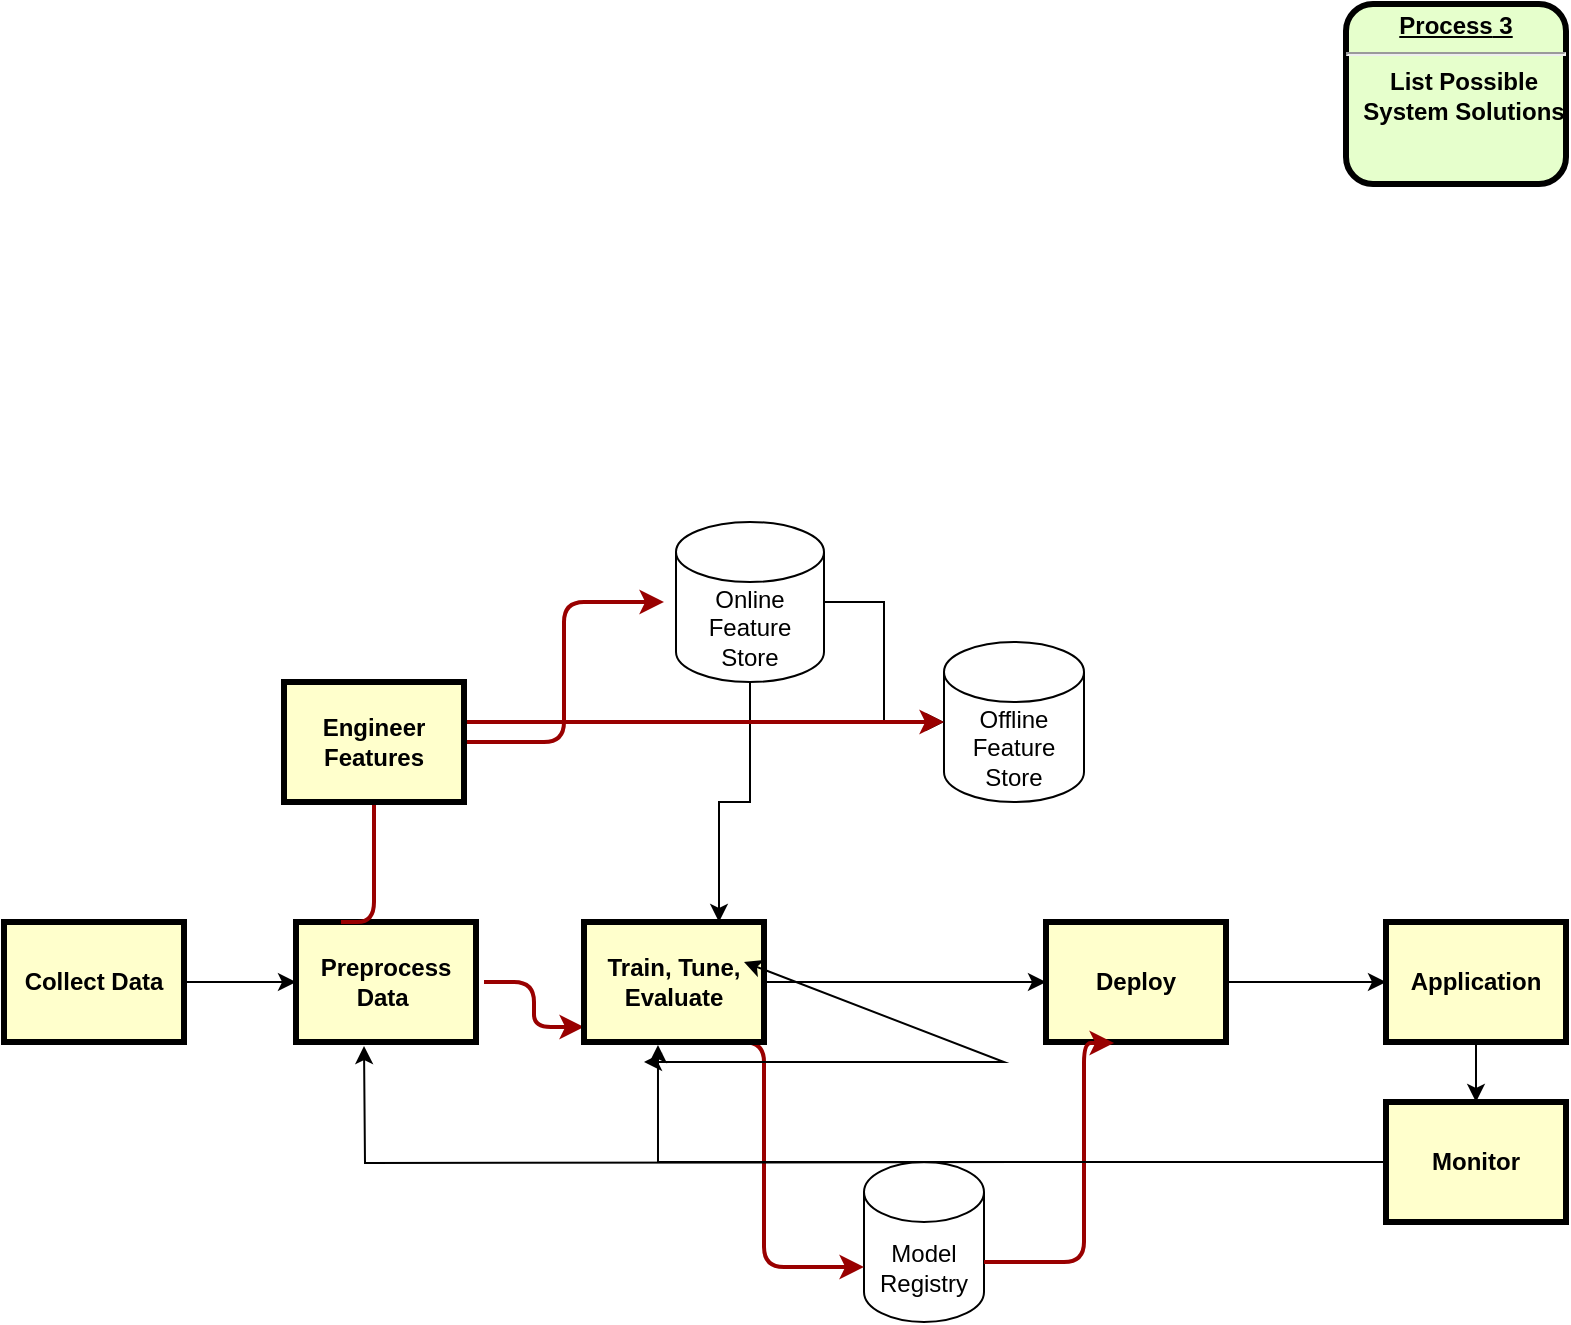 <mxfile version="21.0.8" type="github">
  <diagram name="Page-1" id="c7558073-3199-34d8-9f00-42111426c3f3">
    <mxGraphModel dx="937" dy="635" grid="1" gridSize="10" guides="1" tooltips="1" connect="1" arrows="1" fold="1" page="1" pageScale="1" pageWidth="826" pageHeight="1169" background="none" math="0" shadow="0">
      <root>
        <mxCell id="0" />
        <mxCell id="1" parent="0" />
        <mxCell id="7" value="&lt;p style=&quot;margin: 0px; margin-top: 4px; text-align: center; text-decoration: underline;&quot;&gt;&lt;strong&gt;&lt;strong&gt;Process&lt;/strong&gt; 3&lt;br /&gt;&lt;/strong&gt;&lt;/p&gt;&lt;hr /&gt;&lt;p style=&quot;margin: 0px; margin-left: 8px;&quot;&gt;List Possible&lt;/p&gt;&lt;p style=&quot;margin: 0px; margin-left: 8px;&quot;&gt;System Solutions&lt;/p&gt;" style="verticalAlign=middle;align=center;overflow=fill;fontSize=12;fontFamily=Helvetica;html=1;rounded=1;fontStyle=1;strokeWidth=3;fillColor=#E6FFCC" parent="1" vertex="1">
          <mxGeometry x="681" y="371" width="110" height="90" as="geometry" />
        </mxCell>
        <mxCell id="VCfCneUQsbQWeTSMTpL6-111" value="" style="edgeStyle=orthogonalEdgeStyle;rounded=0;orthogonalLoop=1;jettySize=auto;html=1;" edge="1" parent="1" source="VCfCneUQsbQWeTSMTpL6-96" target="VCfCneUQsbQWeTSMTpL6-97">
          <mxGeometry relative="1" as="geometry" />
        </mxCell>
        <mxCell id="VCfCneUQsbQWeTSMTpL6-96" value="Collect Data" style="whiteSpace=wrap;align=center;verticalAlign=middle;fontStyle=1;strokeWidth=3;fillColor=#FFFFCC" vertex="1" parent="1">
          <mxGeometry x="10.0" y="830" width="90" height="60" as="geometry" />
        </mxCell>
        <mxCell id="VCfCneUQsbQWeTSMTpL6-97" value="Preprocess Data " style="whiteSpace=wrap;align=center;verticalAlign=middle;fontStyle=1;strokeWidth=3;fillColor=#FFFFCC" vertex="1" parent="1">
          <mxGeometry x="156.0" y="830" width="90" height="60" as="geometry" />
        </mxCell>
        <mxCell id="VCfCneUQsbQWeTSMTpL6-120" value="" style="edgeStyle=orthogonalEdgeStyle;rounded=0;orthogonalLoop=1;jettySize=auto;html=1;" edge="1" parent="1" source="VCfCneUQsbQWeTSMTpL6-100" target="VCfCneUQsbQWeTSMTpL6-117">
          <mxGeometry relative="1" as="geometry" />
        </mxCell>
        <mxCell id="VCfCneUQsbQWeTSMTpL6-100" value="Deploy" style="whiteSpace=wrap;align=center;verticalAlign=middle;fontStyle=1;strokeWidth=3;fillColor=#FFFFCC" vertex="1" parent="1">
          <mxGeometry x="531" y="830" width="90" height="60" as="geometry" />
        </mxCell>
        <mxCell id="VCfCneUQsbQWeTSMTpL6-122" value="" style="edgeStyle=orthogonalEdgeStyle;rounded=0;orthogonalLoop=1;jettySize=auto;html=1;entryX=0.75;entryY=0;entryDx=0;entryDy=0;" edge="1" parent="1" source="VCfCneUQsbQWeTSMTpL6-102" target="VCfCneUQsbQWeTSMTpL6-99">
          <mxGeometry relative="1" as="geometry" />
        </mxCell>
        <mxCell id="VCfCneUQsbQWeTSMTpL6-123" value="" style="edgeStyle=orthogonalEdgeStyle;rounded=0;orthogonalLoop=1;jettySize=auto;html=1;" edge="1" parent="1" source="VCfCneUQsbQWeTSMTpL6-102" target="VCfCneUQsbQWeTSMTpL6-103">
          <mxGeometry relative="1" as="geometry" />
        </mxCell>
        <mxCell id="VCfCneUQsbQWeTSMTpL6-102" value="Online Feature Store" style="shape=cylinder3;whiteSpace=wrap;html=1;boundedLbl=1;backgroundOutline=1;size=15;" vertex="1" parent="1">
          <mxGeometry x="346" y="630" width="74" height="80" as="geometry" />
        </mxCell>
        <mxCell id="VCfCneUQsbQWeTSMTpL6-103" value="Offline Feature Store" style="shape=cylinder3;whiteSpace=wrap;html=1;boundedLbl=1;backgroundOutline=1;size=15;" vertex="1" parent="1">
          <mxGeometry x="480" y="690" width="70" height="80" as="geometry" />
        </mxCell>
        <mxCell id="VCfCneUQsbQWeTSMTpL6-105" value="" style="edgeStyle=elbowEdgeStyle;elbow=horizontal;strokeColor=#990000;strokeWidth=2;entryX=0;entryY=0.5;entryDx=0;entryDy=0;entryPerimeter=0;exitX=0.25;exitY=0;exitDx=0;exitDy=0;" edge="1" parent="1" source="VCfCneUQsbQWeTSMTpL6-97" target="VCfCneUQsbQWeTSMTpL6-103">
          <mxGeometry width="100" height="100" relative="1" as="geometry">
            <mxPoint x="190" y="790" as="sourcePoint" />
            <mxPoint x="305" y="750" as="targetPoint" />
            <Array as="points">
              <mxPoint x="195" y="700" />
            </Array>
          </mxGeometry>
        </mxCell>
        <mxCell id="VCfCneUQsbQWeTSMTpL6-106" value="" style="edgeStyle=elbowEdgeStyle;elbow=horizontal;strokeColor=#990000;strokeWidth=2;" edge="1" parent="1" source="VCfCneUQsbQWeTSMTpL6-98">
          <mxGeometry width="100" height="100" relative="1" as="geometry">
            <mxPoint x="200" y="800" as="sourcePoint" />
            <mxPoint x="340" y="670" as="targetPoint" />
            <Array as="points" />
          </mxGeometry>
        </mxCell>
        <mxCell id="VCfCneUQsbQWeTSMTpL6-107" value="Model Registry" style="shape=cylinder3;whiteSpace=wrap;html=1;boundedLbl=1;backgroundOutline=1;size=15;" vertex="1" parent="1">
          <mxGeometry x="440" y="950" width="60" height="80" as="geometry" />
        </mxCell>
        <mxCell id="VCfCneUQsbQWeTSMTpL6-108" value="" style="edgeStyle=elbowEdgeStyle;elbow=horizontal;strokeColor=#990000;strokeWidth=2;entryX=0;entryY=0;entryDx=0;entryDy=52.5;entryPerimeter=0;exitX=0.25;exitY=1;exitDx=0;exitDy=0;" edge="1" parent="1" source="VCfCneUQsbQWeTSMTpL6-99" target="VCfCneUQsbQWeTSMTpL6-107">
          <mxGeometry width="100" height="100" relative="1" as="geometry">
            <mxPoint x="190" y="860" as="sourcePoint" />
            <mxPoint x="330" y="980" as="targetPoint" />
            <Array as="points">
              <mxPoint x="390" y="890" />
            </Array>
          </mxGeometry>
        </mxCell>
        <mxCell id="VCfCneUQsbQWeTSMTpL6-98" value="Engineer Features" style="whiteSpace=wrap;align=center;verticalAlign=middle;fontStyle=1;strokeWidth=3;fillColor=#FFFFCC" vertex="1" parent="1">
          <mxGeometry x="150.0" y="710" width="90" height="60" as="geometry" />
        </mxCell>
        <mxCell id="VCfCneUQsbQWeTSMTpL6-112" value="" style="edgeStyle=elbowEdgeStyle;elbow=horizontal;strokeColor=#990000;strokeWidth=2;entryX=0;entryY=0;entryDx=0;entryDy=52.5;entryPerimeter=0;" edge="1" parent="1" target="VCfCneUQsbQWeTSMTpL6-99">
          <mxGeometry width="100" height="100" relative="1" as="geometry">
            <mxPoint x="250" y="860" as="sourcePoint" />
            <mxPoint x="346" y="973" as="targetPoint" />
            <Array as="points" />
          </mxGeometry>
        </mxCell>
        <mxCell id="VCfCneUQsbQWeTSMTpL6-99" value="Train, Tune, Evaluate" style="whiteSpace=wrap;align=center;verticalAlign=middle;fontStyle=1;strokeWidth=3;fillColor=#FFFFCC" vertex="1" parent="1">
          <mxGeometry x="300.0" y="830" width="90" height="60" as="geometry" />
        </mxCell>
        <mxCell id="VCfCneUQsbQWeTSMTpL6-113" value="" style="edgeStyle=elbowEdgeStyle;elbow=horizontal;strokeColor=#990000;strokeWidth=2;exitX=0.25;exitY=1;exitDx=0;exitDy=0;entryX=0.378;entryY=1.008;entryDx=0;entryDy=0;entryPerimeter=0;" edge="1" parent="1" target="VCfCneUQsbQWeTSMTpL6-100">
          <mxGeometry width="100" height="100" relative="1" as="geometry">
            <mxPoint x="500" y="1000" as="sourcePoint" />
            <mxPoint x="570" y="880" as="targetPoint" />
            <Array as="points">
              <mxPoint x="550" y="940" />
            </Array>
          </mxGeometry>
        </mxCell>
        <mxCell id="VCfCneUQsbQWeTSMTpL6-116" value="" style="edgeStyle=orthogonalEdgeStyle;rounded=0;orthogonalLoop=1;jettySize=auto;html=1;entryX=0;entryY=0.5;entryDx=0;entryDy=0;" edge="1" parent="1" target="VCfCneUQsbQWeTSMTpL6-100">
          <mxGeometry relative="1" as="geometry">
            <mxPoint x="390" y="860" as="sourcePoint" />
            <mxPoint x="166" y="870" as="targetPoint" />
            <Array as="points">
              <mxPoint x="430" y="860" />
              <mxPoint x="430" y="860" />
            </Array>
          </mxGeometry>
        </mxCell>
        <mxCell id="VCfCneUQsbQWeTSMTpL6-121" value="" style="edgeStyle=orthogonalEdgeStyle;rounded=0;orthogonalLoop=1;jettySize=auto;html=1;" edge="1" parent="1" source="VCfCneUQsbQWeTSMTpL6-117" target="VCfCneUQsbQWeTSMTpL6-118">
          <mxGeometry relative="1" as="geometry" />
        </mxCell>
        <mxCell id="VCfCneUQsbQWeTSMTpL6-117" value="Application" style="whiteSpace=wrap;align=center;verticalAlign=middle;fontStyle=1;strokeWidth=3;fillColor=#FFFFCC" vertex="1" parent="1">
          <mxGeometry x="701" y="830" width="90" height="60" as="geometry" />
        </mxCell>
        <mxCell id="VCfCneUQsbQWeTSMTpL6-119" style="edgeStyle=orthogonalEdgeStyle;rounded=0;orthogonalLoop=1;jettySize=auto;html=1;entryX=0.411;entryY=1.025;entryDx=0;entryDy=0;entryPerimeter=0;" edge="1" parent="1" source="VCfCneUQsbQWeTSMTpL6-118" target="VCfCneUQsbQWeTSMTpL6-99">
          <mxGeometry relative="1" as="geometry">
            <mxPoint x="630" y="950" as="targetPoint" />
          </mxGeometry>
        </mxCell>
        <mxCell id="VCfCneUQsbQWeTSMTpL6-118" value="Monitor" style="whiteSpace=wrap;align=center;verticalAlign=middle;fontStyle=1;strokeWidth=3;fillColor=#FFFFCC" vertex="1" parent="1">
          <mxGeometry x="701" y="920" width="90" height="60" as="geometry" />
        </mxCell>
        <mxCell id="VCfCneUQsbQWeTSMTpL6-127" style="edgeStyle=orthogonalEdgeStyle;rounded=0;orthogonalLoop=1;jettySize=auto;html=1;entryX=0.411;entryY=1.025;entryDx=0;entryDy=0;entryPerimeter=0;" edge="1" parent="1">
          <mxGeometry relative="1" as="geometry">
            <mxPoint x="190" y="892" as="targetPoint" />
            <mxPoint x="523" y="950" as="sourcePoint" />
          </mxGeometry>
        </mxCell>
        <mxCell id="VCfCneUQsbQWeTSMTpL6-128" value="" style="endArrow=classic;startArrow=classic;html=1;rounded=0;" edge="1" parent="1">
          <mxGeometry width="50" height="50" relative="1" as="geometry">
            <mxPoint x="330" y="900" as="sourcePoint" />
            <mxPoint x="380" y="850" as="targetPoint" />
            <Array as="points">
              <mxPoint x="510" y="900" />
            </Array>
          </mxGeometry>
        </mxCell>
      </root>
    </mxGraphModel>
  </diagram>
</mxfile>
